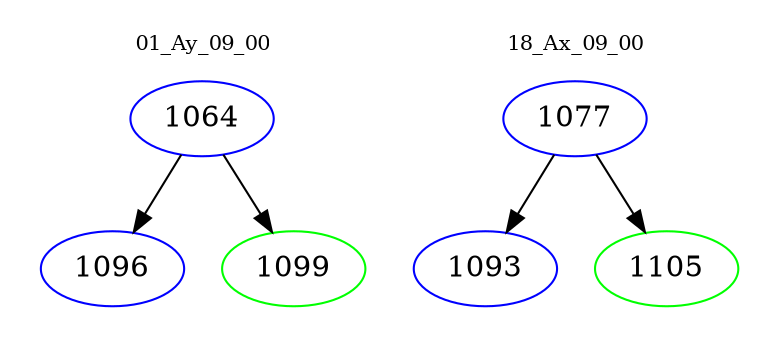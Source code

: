 digraph{
subgraph cluster_0 {
color = white
label = "01_Ay_09_00";
fontsize=10;
T0_1064 [label="1064", color="blue"]
T0_1064 -> T0_1096 [color="black"]
T0_1096 [label="1096", color="blue"]
T0_1064 -> T0_1099 [color="black"]
T0_1099 [label="1099", color="green"]
}
subgraph cluster_1 {
color = white
label = "18_Ax_09_00";
fontsize=10;
T1_1077 [label="1077", color="blue"]
T1_1077 -> T1_1093 [color="black"]
T1_1093 [label="1093", color="blue"]
T1_1077 -> T1_1105 [color="black"]
T1_1105 [label="1105", color="green"]
}
}
